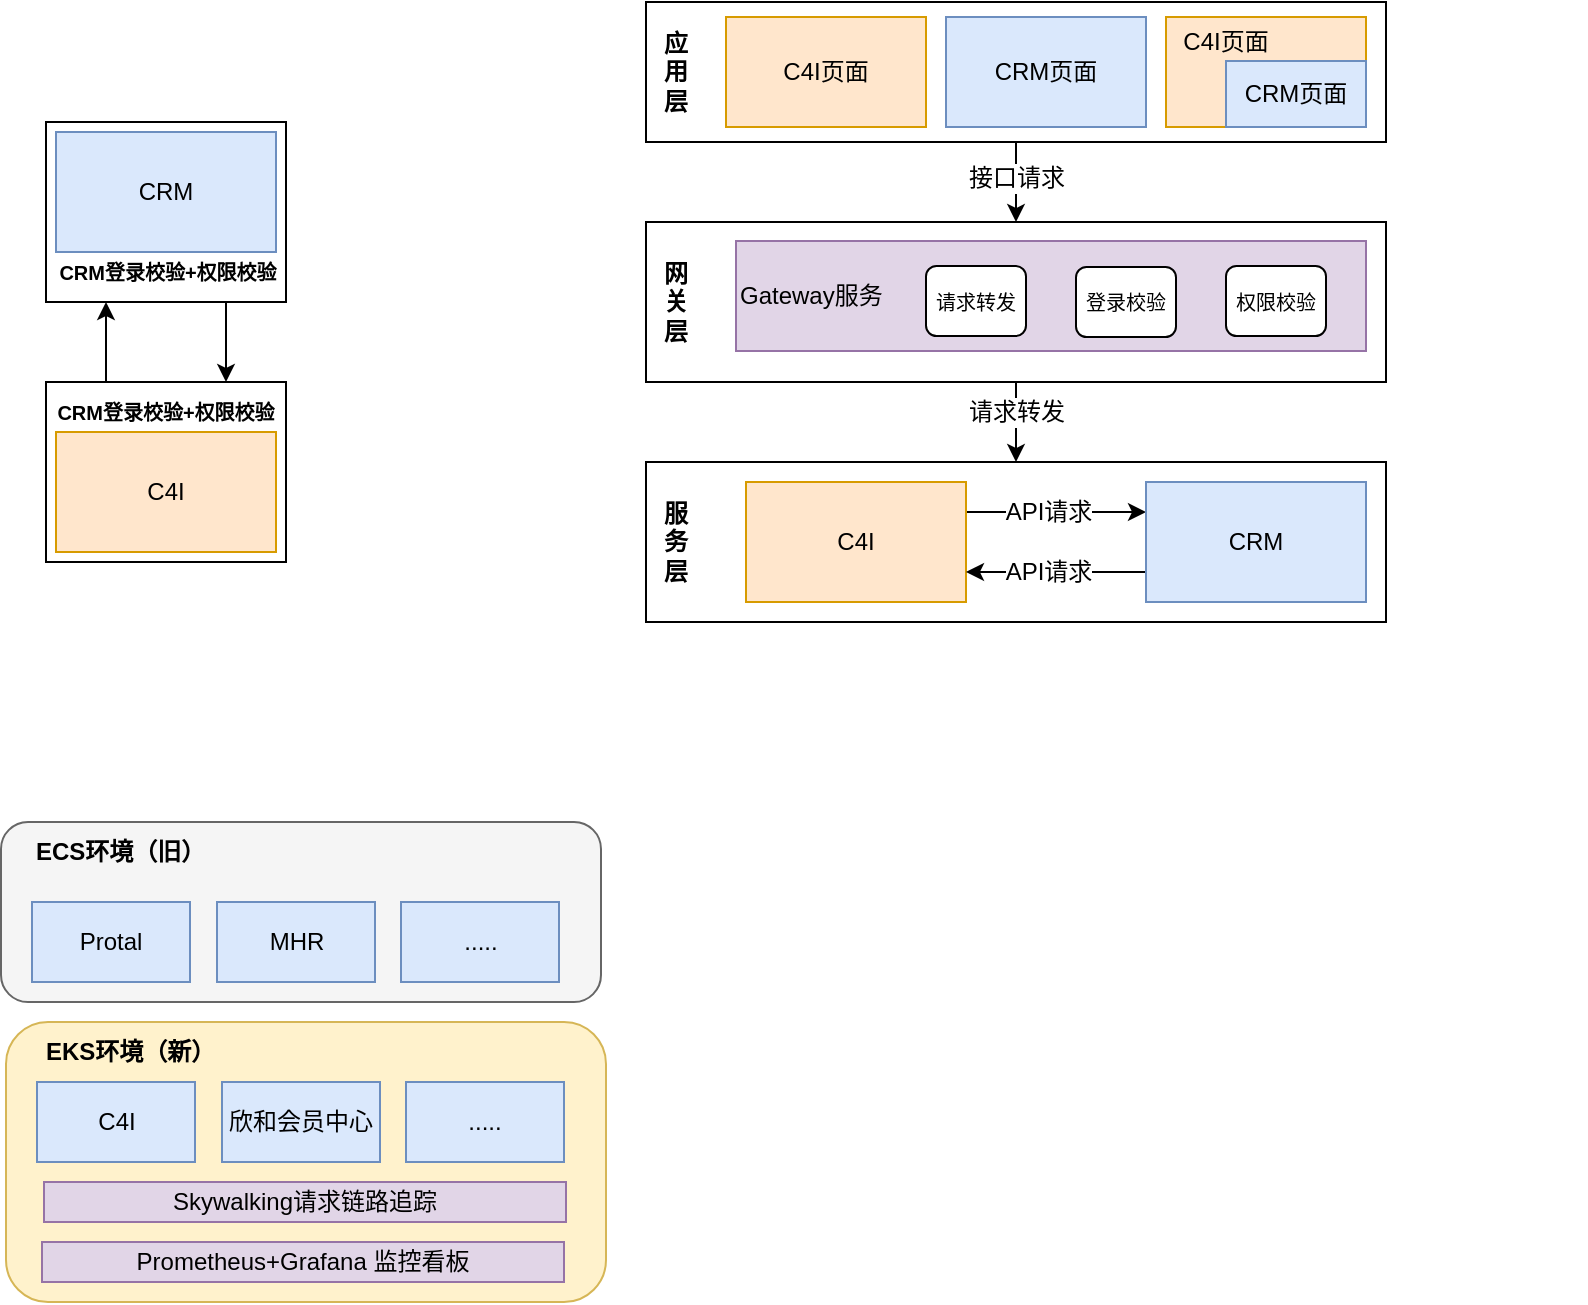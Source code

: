 <mxfile version="24.0.5" type="github">
  <diagram name="第 1 页" id="fpY8yn4sJWRvHEiPrYGF">
    <mxGraphModel dx="2000" dy="734" grid="1" gridSize="10" guides="1" tooltips="1" connect="1" arrows="1" fold="1" page="1" pageScale="1" pageWidth="827" pageHeight="1169" math="0" shadow="0">
      <root>
        <mxCell id="0" />
        <mxCell id="1" parent="0" />
        <mxCell id="G3k9K2cqqkwImt9SPJEE-22" value="" style="group;fillColor=#fff2cc;strokeColor=#d6b656;container=0;" vertex="1" connectable="0" parent="1">
          <mxGeometry x="-470" y="220" width="120" height="90" as="geometry" />
        </mxCell>
        <mxCell id="G3k9K2cqqkwImt9SPJEE-38" style="edgeStyle=orthogonalEdgeStyle;rounded=0;orthogonalLoop=1;jettySize=auto;html=1;exitX=0.75;exitY=1;exitDx=0;exitDy=0;entryX=0.75;entryY=0;entryDx=0;entryDy=0;fontFamily=Helvetica;fontSize=12;fontColor=default;" edge="1" parent="1" source="G3k9K2cqqkwImt9SPJEE-14" target="G3k9K2cqqkwImt9SPJEE-28">
          <mxGeometry relative="1" as="geometry" />
        </mxCell>
        <mxCell id="G3k9K2cqqkwImt9SPJEE-14" value="" style="rounded=0;whiteSpace=wrap;html=1;align=center;verticalAlign=middle;fontFamily=Helvetica;fontSize=12;" vertex="1" parent="1">
          <mxGeometry x="-470" y="220" width="120" height="90" as="geometry" />
        </mxCell>
        <mxCell id="G3k9K2cqqkwImt9SPJEE-8" value="CRM" style="rounded=0;whiteSpace=wrap;html=1;fillColor=#dae8fc;strokeColor=#6c8ebf;" vertex="1" parent="1">
          <mxGeometry x="-465" y="225" width="110" height="60" as="geometry" />
        </mxCell>
        <mxCell id="G3k9K2cqqkwImt9SPJEE-21" value="&lt;font style=&quot;font-size: 10px;&quot;&gt;&lt;b&gt;CRM登录校验+权限校验&lt;/b&gt;&lt;/font&gt;" style="text;html=1;align=center;verticalAlign=middle;whiteSpace=wrap;rounded=0;fontFamily=Helvetica;fontSize=12;fontColor=default;" vertex="1" parent="1">
          <mxGeometry x="-470" y="285" width="121.5" height="20" as="geometry" />
        </mxCell>
        <mxCell id="G3k9K2cqqkwImt9SPJEE-37" style="edgeStyle=orthogonalEdgeStyle;rounded=0;orthogonalLoop=1;jettySize=auto;html=1;exitX=0.25;exitY=0;exitDx=0;exitDy=0;entryX=0.25;entryY=1;entryDx=0;entryDy=0;fontFamily=Helvetica;fontSize=12;fontColor=default;" edge="1" parent="1" source="G3k9K2cqqkwImt9SPJEE-28" target="G3k9K2cqqkwImt9SPJEE-14">
          <mxGeometry relative="1" as="geometry" />
        </mxCell>
        <mxCell id="G3k9K2cqqkwImt9SPJEE-28" value="" style="rounded=0;whiteSpace=wrap;html=1;align=center;verticalAlign=middle;fontFamily=Helvetica;fontSize=12;movable=1;resizable=1;rotatable=1;deletable=1;editable=1;locked=0;connectable=1;container=0;" vertex="1" parent="1">
          <mxGeometry x="-470" y="350" width="120" height="90" as="geometry" />
        </mxCell>
        <mxCell id="G3k9K2cqqkwImt9SPJEE-29" value="C4I" style="rounded=0;whiteSpace=wrap;html=1;fillColor=#ffe6cc;strokeColor=#d79b00;movable=1;resizable=1;rotatable=1;deletable=1;editable=1;locked=0;connectable=1;container=0;" vertex="1" parent="1">
          <mxGeometry x="-465" y="375" width="110" height="60" as="geometry" />
        </mxCell>
        <mxCell id="G3k9K2cqqkwImt9SPJEE-77" value="&lt;font style=&quot;font-size: 10px;&quot;&gt;&lt;b&gt;CRM登录校验+权限校验&lt;/b&gt;&lt;/font&gt;" style="text;html=1;align=center;verticalAlign=middle;whiteSpace=wrap;rounded=0;fontFamily=Helvetica;fontSize=12;fontColor=default;" vertex="1" parent="1">
          <mxGeometry x="-471.5" y="355" width="121.5" height="20" as="geometry" />
        </mxCell>
        <mxCell id="G3k9K2cqqkwImt9SPJEE-93" value="" style="group" vertex="1" connectable="0" parent="1">
          <mxGeometry x="-170" y="160" width="470" height="310" as="geometry" />
        </mxCell>
        <mxCell id="G3k9K2cqqkwImt9SPJEE-61" value="" style="group;dashed=1;" vertex="1" connectable="0" parent="G3k9K2cqqkwImt9SPJEE-93">
          <mxGeometry width="470" height="130" as="geometry" />
        </mxCell>
        <mxCell id="G3k9K2cqqkwImt9SPJEE-54" value="" style="rounded=0;whiteSpace=wrap;html=1;strokeColor=default;align=center;verticalAlign=middle;fontFamily=Helvetica;fontSize=12;fontColor=default;fillColor=default;" vertex="1" parent="G3k9K2cqqkwImt9SPJEE-61">
          <mxGeometry width="370" height="70" as="geometry" />
        </mxCell>
        <mxCell id="G3k9K2cqqkwImt9SPJEE-55" value="应&lt;br&gt;用&lt;br&gt;层" style="text;html=1;align=center;verticalAlign=middle;whiteSpace=wrap;rounded=0;fontFamily=Helvetica;fontSize=12;fontColor=default;fontStyle=1" vertex="1" parent="G3k9K2cqqkwImt9SPJEE-61">
          <mxGeometry x="5" y="10" width="20" height="50" as="geometry" />
        </mxCell>
        <mxCell id="G3k9K2cqqkwImt9SPJEE-56" value="C4I页面" style="rounded=0;whiteSpace=wrap;html=1;strokeColor=#d79b00;align=center;verticalAlign=middle;fontFamily=Helvetica;fontSize=12;fillColor=#ffe6cc;" vertex="1" parent="G3k9K2cqqkwImt9SPJEE-61">
          <mxGeometry x="40" y="7.5" width="100" height="55" as="geometry" />
        </mxCell>
        <mxCell id="G3k9K2cqqkwImt9SPJEE-57" value="CRM页面" style="rounded=0;whiteSpace=wrap;html=1;strokeColor=#6c8ebf;align=center;verticalAlign=middle;fontFamily=Helvetica;fontSize=12;fillColor=#dae8fc;" vertex="1" parent="G3k9K2cqqkwImt9SPJEE-61">
          <mxGeometry x="150" y="7.5" width="100" height="55" as="geometry" />
        </mxCell>
        <mxCell id="G3k9K2cqqkwImt9SPJEE-58" value="" style="rounded=0;whiteSpace=wrap;html=1;strokeColor=#d79b00;align=center;verticalAlign=middle;fontFamily=Helvetica;fontSize=12;fillColor=#ffe6cc;" vertex="1" parent="G3k9K2cqqkwImt9SPJEE-61">
          <mxGeometry x="260" y="7.5" width="100" height="55" as="geometry" />
        </mxCell>
        <mxCell id="G3k9K2cqqkwImt9SPJEE-59" value="C4I页面" style="text;html=1;align=center;verticalAlign=middle;whiteSpace=wrap;rounded=0;fontFamily=Helvetica;fontSize=12;fontColor=default;" vertex="1" parent="G3k9K2cqqkwImt9SPJEE-61">
          <mxGeometry x="260" y="5" width="60" height="30" as="geometry" />
        </mxCell>
        <mxCell id="G3k9K2cqqkwImt9SPJEE-60" value="CRM页面" style="rounded=0;whiteSpace=wrap;html=1;strokeColor=#6c8ebf;align=center;verticalAlign=middle;fontFamily=Helvetica;fontSize=12;fillColor=#dae8fc;" vertex="1" parent="G3k9K2cqqkwImt9SPJEE-61">
          <mxGeometry x="290" y="29.5" width="70" height="33" as="geometry" />
        </mxCell>
        <mxCell id="G3k9K2cqqkwImt9SPJEE-86" style="edgeStyle=orthogonalEdgeStyle;rounded=0;orthogonalLoop=1;jettySize=auto;html=1;exitX=0.5;exitY=1;exitDx=0;exitDy=0;entryX=0.5;entryY=0;entryDx=0;entryDy=0;fontFamily=Helvetica;fontSize=12;fontColor=default;" edge="1" parent="G3k9K2cqqkwImt9SPJEE-93" source="G3k9K2cqqkwImt9SPJEE-54" target="G3k9K2cqqkwImt9SPJEE-81">
          <mxGeometry relative="1" as="geometry" />
        </mxCell>
        <mxCell id="G3k9K2cqqkwImt9SPJEE-87" value="接口请求" style="edgeLabel;html=1;align=center;verticalAlign=middle;resizable=0;points=[];rounded=0;strokeColor=default;fontFamily=Helvetica;fontSize=12;fontColor=default;fillColor=default;" vertex="1" connectable="0" parent="G3k9K2cqqkwImt9SPJEE-86">
          <mxGeometry x="-0.126" relative="1" as="geometry">
            <mxPoint as="offset" />
          </mxGeometry>
        </mxCell>
        <mxCell id="G3k9K2cqqkwImt9SPJEE-89" value="" style="group" vertex="1" connectable="0" parent="G3k9K2cqqkwImt9SPJEE-93">
          <mxGeometry y="110" width="370" height="80" as="geometry" />
        </mxCell>
        <mxCell id="G3k9K2cqqkwImt9SPJEE-81" value="" style="rounded=0;whiteSpace=wrap;html=1;strokeColor=default;align=center;verticalAlign=middle;fontFamily=Helvetica;fontSize=12;fontColor=default;fillColor=default;movable=1;resizable=1;rotatable=1;deletable=1;editable=1;locked=0;connectable=1;" vertex="1" parent="G3k9K2cqqkwImt9SPJEE-89">
          <mxGeometry width="370" height="80" as="geometry" />
        </mxCell>
        <mxCell id="G3k9K2cqqkwImt9SPJEE-82" value="" style="group" vertex="1" connectable="0" parent="G3k9K2cqqkwImt9SPJEE-89">
          <mxGeometry x="45" y="9.5" width="325" height="70.5" as="geometry" />
        </mxCell>
        <mxCell id="G3k9K2cqqkwImt9SPJEE-53" value="&lt;div style=&quot;&quot;&gt;&lt;span style=&quot;background-color: initial;&quot;&gt;Gateway服务&lt;/span&gt;&lt;/div&gt;" style="rounded=0;whiteSpace=wrap;html=1;fillColor=#e1d5e7;strokeColor=#9673a6;movable=1;resizable=1;rotatable=1;deletable=1;editable=1;locked=0;connectable=1;container=0;align=left;" vertex="1" parent="G3k9K2cqqkwImt9SPJEE-82">
          <mxGeometry width="315" height="55" as="geometry" />
        </mxCell>
        <mxCell id="G3k9K2cqqkwImt9SPJEE-69" value="&lt;font style=&quot;font-size: 10px;&quot;&gt;请求转发&lt;/font&gt;" style="rounded=1;whiteSpace=wrap;html=1;strokeColor=default;align=center;verticalAlign=middle;fontFamily=Helvetica;fontSize=12;fontColor=default;fillColor=default;" vertex="1" parent="G3k9K2cqqkwImt9SPJEE-82">
          <mxGeometry x="95" y="12.5" width="50" height="35" as="geometry" />
        </mxCell>
        <mxCell id="G3k9K2cqqkwImt9SPJEE-70" value="&lt;font style=&quot;font-size: 10px;&quot;&gt;登录校验&lt;/font&gt;" style="rounded=1;whiteSpace=wrap;html=1;strokeColor=default;align=center;verticalAlign=middle;fontFamily=Helvetica;fontSize=12;fontColor=default;fillColor=default;" vertex="1" parent="G3k9K2cqqkwImt9SPJEE-82">
          <mxGeometry x="170" y="13" width="50" height="35" as="geometry" />
        </mxCell>
        <mxCell id="G3k9K2cqqkwImt9SPJEE-71" value="&lt;font style=&quot;font-size: 10px;&quot;&gt;权限校验&lt;/font&gt;" style="rounded=1;whiteSpace=wrap;html=1;strokeColor=default;align=center;verticalAlign=middle;fontFamily=Helvetica;fontSize=12;fontColor=default;fillColor=default;" vertex="1" parent="G3k9K2cqqkwImt9SPJEE-82">
          <mxGeometry x="245" y="12.5" width="50" height="35" as="geometry" />
        </mxCell>
        <mxCell id="G3k9K2cqqkwImt9SPJEE-51" value="网&lt;br&gt;关&lt;br&gt;层" style="text;html=1;align=center;verticalAlign=middle;whiteSpace=wrap;rounded=0;fontFamily=Helvetica;fontSize=12;fontColor=default;fontStyle=1" vertex="1" parent="G3k9K2cqqkwImt9SPJEE-89">
          <mxGeometry y="14.5" width="30" height="50" as="geometry" />
        </mxCell>
        <mxCell id="G3k9K2cqqkwImt9SPJEE-90" value="" style="group" vertex="1" connectable="0" parent="G3k9K2cqqkwImt9SPJEE-93">
          <mxGeometry y="230" width="370" height="80" as="geometry" />
        </mxCell>
        <mxCell id="G3k9K2cqqkwImt9SPJEE-39" value="" style="rounded=0;whiteSpace=wrap;html=1;strokeColor=default;align=center;verticalAlign=middle;fontFamily=Helvetica;fontSize=12;fontColor=default;fillColor=default;movable=1;resizable=1;rotatable=1;deletable=1;editable=1;locked=0;connectable=1;" vertex="1" parent="G3k9K2cqqkwImt9SPJEE-90">
          <mxGeometry width="370" height="80" as="geometry" />
        </mxCell>
        <mxCell id="G3k9K2cqqkwImt9SPJEE-45" style="edgeStyle=orthogonalEdgeStyle;rounded=0;orthogonalLoop=1;jettySize=auto;html=1;exitX=1;exitY=0.25;exitDx=0;exitDy=0;entryX=0;entryY=0.25;entryDx=0;entryDy=0;fontFamily=Helvetica;fontSize=12;fontColor=default;" edge="1" parent="G3k9K2cqqkwImt9SPJEE-90" source="G3k9K2cqqkwImt9SPJEE-42" target="G3k9K2cqqkwImt9SPJEE-43">
          <mxGeometry relative="1" as="geometry" />
        </mxCell>
        <mxCell id="G3k9K2cqqkwImt9SPJEE-47" value="API请求" style="edgeLabel;html=1;align=center;verticalAlign=middle;resizable=0;points=[];rounded=0;strokeColor=default;fontFamily=Helvetica;fontSize=12;fontColor=default;fillColor=default;" vertex="1" connectable="0" parent="G3k9K2cqqkwImt9SPJEE-45">
          <mxGeometry x="-0.089" relative="1" as="geometry">
            <mxPoint as="offset" />
          </mxGeometry>
        </mxCell>
        <mxCell id="G3k9K2cqqkwImt9SPJEE-102" value="" style="edgeLabel;html=1;align=center;verticalAlign=middle;resizable=0;points=[];rounded=0;strokeColor=default;fontFamily=Helvetica;fontSize=12;fontColor=default;fillColor=default;" vertex="1" connectable="0" parent="G3k9K2cqqkwImt9SPJEE-45">
          <mxGeometry x="0.7" y="-3" relative="1" as="geometry">
            <mxPoint as="offset" />
          </mxGeometry>
        </mxCell>
        <mxCell id="G3k9K2cqqkwImt9SPJEE-42" value="C4I" style="rounded=0;whiteSpace=wrap;html=1;fillColor=#ffe6cc;strokeColor=#d79b00;movable=1;resizable=1;rotatable=1;deletable=1;editable=1;locked=0;connectable=1;container=0;" vertex="1" parent="G3k9K2cqqkwImt9SPJEE-90">
          <mxGeometry x="50" y="10" width="110" height="60" as="geometry" />
        </mxCell>
        <mxCell id="G3k9K2cqqkwImt9SPJEE-46" style="edgeStyle=orthogonalEdgeStyle;rounded=0;orthogonalLoop=1;jettySize=auto;html=1;exitX=0;exitY=0.75;exitDx=0;exitDy=0;entryX=1;entryY=0.75;entryDx=0;entryDy=0;fontFamily=Helvetica;fontSize=12;fontColor=default;" edge="1" parent="G3k9K2cqqkwImt9SPJEE-90" source="G3k9K2cqqkwImt9SPJEE-43" target="G3k9K2cqqkwImt9SPJEE-42">
          <mxGeometry relative="1" as="geometry">
            <Array as="points">
              <mxPoint x="180" y="55" />
              <mxPoint x="180" y="55" />
            </Array>
          </mxGeometry>
        </mxCell>
        <mxCell id="G3k9K2cqqkwImt9SPJEE-48" value="API请求" style="edgeLabel;html=1;align=center;verticalAlign=middle;resizable=0;points=[];rounded=0;strokeColor=default;fontFamily=Helvetica;fontSize=12;fontColor=default;fillColor=default;" vertex="1" connectable="0" parent="G3k9K2cqqkwImt9SPJEE-46">
          <mxGeometry x="0.458" relative="1" as="geometry">
            <mxPoint x="16" as="offset" />
          </mxGeometry>
        </mxCell>
        <mxCell id="G3k9K2cqqkwImt9SPJEE-43" value="CRM" style="rounded=0;whiteSpace=wrap;html=1;fillColor=#dae8fc;strokeColor=#6c8ebf;" vertex="1" parent="G3k9K2cqqkwImt9SPJEE-90">
          <mxGeometry x="250" y="10" width="110" height="60" as="geometry" />
        </mxCell>
        <mxCell id="G3k9K2cqqkwImt9SPJEE-50" value="服&lt;br&gt;务&lt;br&gt;层" style="text;html=1;align=center;verticalAlign=middle;whiteSpace=wrap;rounded=0;fontFamily=Helvetica;fontSize=12;fontColor=default;fontStyle=1" vertex="1" parent="G3k9K2cqqkwImt9SPJEE-90">
          <mxGeometry y="15" width="30" height="50" as="geometry" />
        </mxCell>
        <mxCell id="G3k9K2cqqkwImt9SPJEE-85" style="edgeStyle=orthogonalEdgeStyle;rounded=0;orthogonalLoop=1;jettySize=auto;html=1;entryX=0.5;entryY=0;entryDx=0;entryDy=0;fontFamily=Helvetica;fontSize=12;fontColor=default;" edge="1" parent="G3k9K2cqqkwImt9SPJEE-93" source="G3k9K2cqqkwImt9SPJEE-81" target="G3k9K2cqqkwImt9SPJEE-39">
          <mxGeometry relative="1" as="geometry" />
        </mxCell>
        <mxCell id="G3k9K2cqqkwImt9SPJEE-88" value="请求转发" style="edgeLabel;html=1;align=center;verticalAlign=middle;resizable=0;points=[];rounded=0;strokeColor=default;fontFamily=Helvetica;fontSize=12;fontColor=default;fillColor=default;" vertex="1" connectable="0" parent="G3k9K2cqqkwImt9SPJEE-85">
          <mxGeometry x="0.294" y="-1" relative="1" as="geometry">
            <mxPoint x="1" y="-11" as="offset" />
          </mxGeometry>
        </mxCell>
        <mxCell id="G3k9K2cqqkwImt9SPJEE-107" value="" style="rounded=1;whiteSpace=wrap;html=1;strokeColor=#666666;align=center;verticalAlign=middle;fontFamily=Helvetica;fontSize=12;fontColor=#333333;fillColor=#f5f5f5;" vertex="1" parent="1">
          <mxGeometry x="-492.5" y="570" width="300" height="90" as="geometry" />
        </mxCell>
        <mxCell id="G3k9K2cqqkwImt9SPJEE-108" value="ECS环境（旧）" style="text;html=1;align=left;verticalAlign=middle;whiteSpace=wrap;rounded=0;fontFamily=Helvetica;fontSize=12;fontColor=default;fontStyle=1" vertex="1" parent="1">
          <mxGeometry x="-477" y="570" width="110" height="30" as="geometry" />
        </mxCell>
        <mxCell id="G3k9K2cqqkwImt9SPJEE-110" value="" style="rounded=1;whiteSpace=wrap;html=1;strokeColor=#d6b656;align=center;verticalAlign=middle;fontFamily=Helvetica;fontSize=12;fillColor=#fff2cc;" vertex="1" parent="1">
          <mxGeometry x="-490" y="670" width="300" height="140" as="geometry" />
        </mxCell>
        <mxCell id="G3k9K2cqqkwImt9SPJEE-111" value="EKS环境（新）" style="text;html=1;align=left;verticalAlign=middle;whiteSpace=wrap;rounded=0;fontFamily=Helvetica;fontSize=12;fontColor=default;fontStyle=1" vertex="1" parent="1">
          <mxGeometry x="-472" y="670" width="94.5" height="30" as="geometry" />
        </mxCell>
        <mxCell id="G3k9K2cqqkwImt9SPJEE-115" value="C4I" style="rounded=0;whiteSpace=wrap;html=1;strokeColor=#6c8ebf;align=center;verticalAlign=middle;fontFamily=Helvetica;fontSize=12;fillColor=#dae8fc;" vertex="1" parent="1">
          <mxGeometry x="-474.5" y="700" width="79" height="40" as="geometry" />
        </mxCell>
        <mxCell id="G3k9K2cqqkwImt9SPJEE-116" value="Protal" style="rounded=0;whiteSpace=wrap;html=1;strokeColor=#6c8ebf;align=center;verticalAlign=middle;fontFamily=Helvetica;fontSize=12;fillColor=#dae8fc;" vertex="1" parent="1">
          <mxGeometry x="-477" y="610" width="79" height="40" as="geometry" />
        </mxCell>
        <mxCell id="G3k9K2cqqkwImt9SPJEE-117" value="MHR" style="rounded=0;whiteSpace=wrap;html=1;strokeColor=#6c8ebf;align=center;verticalAlign=middle;fontFamily=Helvetica;fontSize=12;fillColor=#dae8fc;" vertex="1" parent="1">
          <mxGeometry x="-384.5" y="610" width="79" height="40" as="geometry" />
        </mxCell>
        <mxCell id="G3k9K2cqqkwImt9SPJEE-118" value="....." style="rounded=0;whiteSpace=wrap;html=1;strokeColor=#6c8ebf;align=center;verticalAlign=middle;fontFamily=Helvetica;fontSize=12;fillColor=#dae8fc;" vertex="1" parent="1">
          <mxGeometry x="-292.5" y="610" width="79" height="40" as="geometry" />
        </mxCell>
        <mxCell id="G3k9K2cqqkwImt9SPJEE-119" value="欣和会员中心" style="rounded=0;whiteSpace=wrap;html=1;strokeColor=#6c8ebf;align=center;verticalAlign=middle;fontFamily=Helvetica;fontSize=12;fillColor=#dae8fc;" vertex="1" parent="1">
          <mxGeometry x="-382" y="700" width="79" height="40" as="geometry" />
        </mxCell>
        <mxCell id="G3k9K2cqqkwImt9SPJEE-120" value="....." style="rounded=0;whiteSpace=wrap;html=1;strokeColor=#6c8ebf;align=center;verticalAlign=middle;fontFamily=Helvetica;fontSize=12;fillColor=#dae8fc;" vertex="1" parent="1">
          <mxGeometry x="-290" y="700" width="79" height="40" as="geometry" />
        </mxCell>
        <mxCell id="G3k9K2cqqkwImt9SPJEE-121" value="Skywalking请求链路追踪" style="rounded=0;whiteSpace=wrap;html=1;strokeColor=#9673a6;align=center;verticalAlign=middle;fontFamily=Helvetica;fontSize=12;fillColor=#e1d5e7;" vertex="1" parent="1">
          <mxGeometry x="-471" y="750" width="261" height="20" as="geometry" />
        </mxCell>
        <mxCell id="G3k9K2cqqkwImt9SPJEE-122" value="Prometheus+Grafana 监控看板" style="rounded=0;whiteSpace=wrap;html=1;strokeColor=#9673a6;align=center;verticalAlign=middle;fontFamily=Helvetica;fontSize=12;fillColor=#e1d5e7;" vertex="1" parent="1">
          <mxGeometry x="-472" y="780" width="261" height="20" as="geometry" />
        </mxCell>
      </root>
    </mxGraphModel>
  </diagram>
</mxfile>
